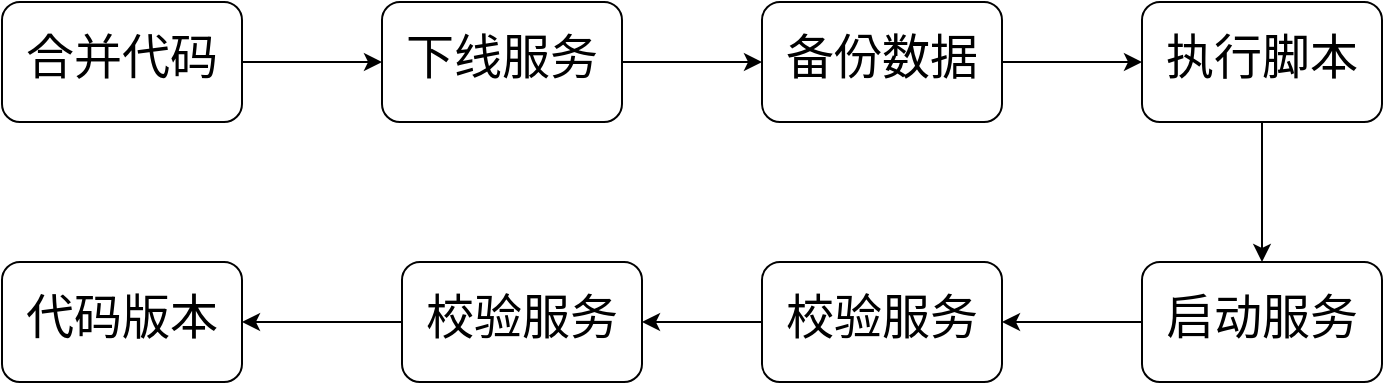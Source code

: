 <mxfile version="20.5.3" type="github">
  <diagram id="KFWGAWVJjpUbI3NEWqW6" name="第 1 页">
    <mxGraphModel dx="1038" dy="615" grid="1" gridSize="10" guides="1" tooltips="1" connect="1" arrows="1" fold="1" page="1" pageScale="1" pageWidth="827" pageHeight="1169" math="0" shadow="0">
      <root>
        <mxCell id="0" />
        <mxCell id="1" parent="0" />
        <mxCell id="c2DfkQYdV7KyCgr4eMFf-10" style="edgeStyle=orthogonalEdgeStyle;rounded=0;orthogonalLoop=1;jettySize=auto;html=1;exitX=1;exitY=0.5;exitDx=0;exitDy=0;entryX=0;entryY=0.5;entryDx=0;entryDy=0;fontFamily=Courier New;fontSize=24;" edge="1" parent="1" source="c2DfkQYdV7KyCgr4eMFf-1" target="c2DfkQYdV7KyCgr4eMFf-3">
          <mxGeometry relative="1" as="geometry" />
        </mxCell>
        <mxCell id="c2DfkQYdV7KyCgr4eMFf-1" value="&lt;font style=&quot;font-size: 24px;&quot; face=&quot;Courier New&quot;&gt;合并代码&lt;/font&gt;" style="rounded=1;whiteSpace=wrap;html=1;" vertex="1" parent="1">
          <mxGeometry x="60" y="70" width="120" height="60" as="geometry" />
        </mxCell>
        <mxCell id="c2DfkQYdV7KyCgr4eMFf-11" style="edgeStyle=orthogonalEdgeStyle;rounded=0;orthogonalLoop=1;jettySize=auto;html=1;exitX=1;exitY=0.5;exitDx=0;exitDy=0;entryX=0;entryY=0.5;entryDx=0;entryDy=0;fontFamily=Courier New;fontSize=24;" edge="1" parent="1" source="c2DfkQYdV7KyCgr4eMFf-3" target="c2DfkQYdV7KyCgr4eMFf-4">
          <mxGeometry relative="1" as="geometry" />
        </mxCell>
        <mxCell id="c2DfkQYdV7KyCgr4eMFf-3" value="&lt;font style=&quot;font-size: 24px;&quot; face=&quot;Courier New&quot;&gt;下线服务&lt;/font&gt;" style="rounded=1;whiteSpace=wrap;html=1;" vertex="1" parent="1">
          <mxGeometry x="250" y="70" width="120" height="60" as="geometry" />
        </mxCell>
        <mxCell id="c2DfkQYdV7KyCgr4eMFf-12" style="edgeStyle=orthogonalEdgeStyle;rounded=0;orthogonalLoop=1;jettySize=auto;html=1;exitX=1;exitY=0.5;exitDx=0;exitDy=0;entryX=0;entryY=0.5;entryDx=0;entryDy=0;fontFamily=Courier New;fontSize=24;" edge="1" parent="1" source="c2DfkQYdV7KyCgr4eMFf-4" target="c2DfkQYdV7KyCgr4eMFf-5">
          <mxGeometry relative="1" as="geometry" />
        </mxCell>
        <mxCell id="c2DfkQYdV7KyCgr4eMFf-4" value="&lt;font style=&quot;font-size: 24px;&quot; face=&quot;Courier New&quot;&gt;备份数据&lt;/font&gt;" style="rounded=1;whiteSpace=wrap;html=1;" vertex="1" parent="1">
          <mxGeometry x="440" y="70" width="120" height="60" as="geometry" />
        </mxCell>
        <mxCell id="c2DfkQYdV7KyCgr4eMFf-13" style="edgeStyle=orthogonalEdgeStyle;rounded=0;orthogonalLoop=1;jettySize=auto;html=1;exitX=0.5;exitY=1;exitDx=0;exitDy=0;fontFamily=Courier New;fontSize=24;" edge="1" parent="1" source="c2DfkQYdV7KyCgr4eMFf-5" target="c2DfkQYdV7KyCgr4eMFf-6">
          <mxGeometry relative="1" as="geometry" />
        </mxCell>
        <mxCell id="c2DfkQYdV7KyCgr4eMFf-5" value="&lt;font style=&quot;font-size: 24px;&quot; face=&quot;Courier New&quot;&gt;执行脚本&lt;/font&gt;" style="rounded=1;whiteSpace=wrap;html=1;" vertex="1" parent="1">
          <mxGeometry x="630" y="70" width="120" height="60" as="geometry" />
        </mxCell>
        <mxCell id="c2DfkQYdV7KyCgr4eMFf-14" style="edgeStyle=orthogonalEdgeStyle;rounded=0;orthogonalLoop=1;jettySize=auto;html=1;exitX=0;exitY=0.5;exitDx=0;exitDy=0;entryX=1;entryY=0.5;entryDx=0;entryDy=0;fontFamily=Courier New;fontSize=24;" edge="1" parent="1" source="c2DfkQYdV7KyCgr4eMFf-6" target="c2DfkQYdV7KyCgr4eMFf-7">
          <mxGeometry relative="1" as="geometry" />
        </mxCell>
        <mxCell id="c2DfkQYdV7KyCgr4eMFf-6" value="&lt;font style=&quot;font-size: 24px;&quot; face=&quot;Courier New&quot;&gt;启动服务&lt;/font&gt;" style="rounded=1;whiteSpace=wrap;html=1;" vertex="1" parent="1">
          <mxGeometry x="630" y="200" width="120" height="60" as="geometry" />
        </mxCell>
        <mxCell id="c2DfkQYdV7KyCgr4eMFf-15" style="edgeStyle=orthogonalEdgeStyle;rounded=0;orthogonalLoop=1;jettySize=auto;html=1;exitX=0;exitY=0.5;exitDx=0;exitDy=0;entryX=1;entryY=0.5;entryDx=0;entryDy=0;fontFamily=Courier New;fontSize=24;" edge="1" parent="1" source="c2DfkQYdV7KyCgr4eMFf-7" target="c2DfkQYdV7KyCgr4eMFf-8">
          <mxGeometry relative="1" as="geometry" />
        </mxCell>
        <mxCell id="c2DfkQYdV7KyCgr4eMFf-7" value="&lt;font face=&quot;Courier New&quot;&gt;&lt;span style=&quot;font-size: 24px;&quot;&gt;校验服务&lt;/span&gt;&lt;/font&gt;" style="rounded=1;whiteSpace=wrap;html=1;" vertex="1" parent="1">
          <mxGeometry x="440" y="200" width="120" height="60" as="geometry" />
        </mxCell>
        <mxCell id="c2DfkQYdV7KyCgr4eMFf-16" style="edgeStyle=orthogonalEdgeStyle;rounded=0;orthogonalLoop=1;jettySize=auto;html=1;exitX=0;exitY=0.5;exitDx=0;exitDy=0;entryX=1;entryY=0.5;entryDx=0;entryDy=0;fontFamily=Courier New;fontSize=24;" edge="1" parent="1" source="c2DfkQYdV7KyCgr4eMFf-8" target="c2DfkQYdV7KyCgr4eMFf-9">
          <mxGeometry relative="1" as="geometry" />
        </mxCell>
        <mxCell id="c2DfkQYdV7KyCgr4eMFf-8" value="&lt;font face=&quot;Courier New&quot;&gt;&lt;span style=&quot;font-size: 24px;&quot;&gt;校验服务&lt;/span&gt;&lt;/font&gt;" style="rounded=1;whiteSpace=wrap;html=1;" vertex="1" parent="1">
          <mxGeometry x="260" y="200" width="120" height="60" as="geometry" />
        </mxCell>
        <mxCell id="c2DfkQYdV7KyCgr4eMFf-9" value="&lt;font face=&quot;Courier New&quot;&gt;&lt;span style=&quot;font-size: 24px;&quot;&gt;代码版本&lt;/span&gt;&lt;/font&gt;" style="rounded=1;whiteSpace=wrap;html=1;" vertex="1" parent="1">
          <mxGeometry x="60" y="200" width="120" height="60" as="geometry" />
        </mxCell>
      </root>
    </mxGraphModel>
  </diagram>
</mxfile>
